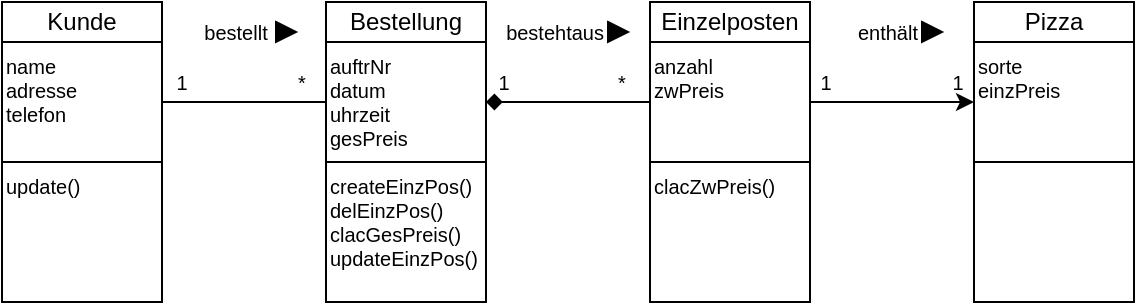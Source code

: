 <mxfile version="12.1.5" type="github" pages="1">
  <diagram id="3hlTTCAlpY8rZREPj6sf" name="Page-1">
    <mxGraphModel dx="667" dy="406" grid="1" gridSize="10" guides="1" tooltips="1" connect="1" arrows="1" fold="1" page="1" pageScale="1" pageWidth="827" pageHeight="1169" math="0" shadow="0">
      <root>
        <mxCell id="0"/>
        <mxCell id="1" parent="0"/>
        <mxCell id="U2_1KhTksli6xUayKsJJ-6" value="Kunde" style="rounded=0;whiteSpace=wrap;html=1;" vertex="1" parent="1">
          <mxGeometry x="70" y="40" width="80" height="20" as="geometry"/>
        </mxCell>
        <mxCell id="U2_1KhTksli6xUayKsJJ-7" value="&lt;div style=&quot;font-size: 10px;&quot;&gt;name&lt;/div&gt;&lt;div style=&quot;font-size: 10px;&quot;&gt;adresse&lt;/div&gt;&lt;div style=&quot;font-size: 10px;&quot; align=&quot;left&quot;&gt;telefon&lt;br style=&quot;font-size: 10px;&quot;&gt;&lt;/div&gt;" style="rounded=0;whiteSpace=wrap;html=1;align=left;verticalAlign=top;fontSize=10;" vertex="1" parent="1">
          <mxGeometry x="70" y="60" width="80" height="60" as="geometry"/>
        </mxCell>
        <mxCell id="U2_1KhTksli6xUayKsJJ-8" value="update()" style="rounded=0;whiteSpace=wrap;html=1;fontSize=10;align=left;verticalAlign=top;" vertex="1" parent="1">
          <mxGeometry x="70" y="120" width="80" height="70" as="geometry"/>
        </mxCell>
        <mxCell id="U2_1KhTksli6xUayKsJJ-10" value="Bestellung" style="rounded=0;whiteSpace=wrap;html=1;" vertex="1" parent="1">
          <mxGeometry x="232" y="40" width="80" height="20" as="geometry"/>
        </mxCell>
        <mxCell id="U2_1KhTksli6xUayKsJJ-11" value="&lt;div style=&quot;font-size: 10px&quot;&gt;auftrNr&lt;/div&gt;&lt;div style=&quot;font-size: 10px&quot;&gt;datum&lt;/div&gt;&lt;div style=&quot;font-size: 10px&quot;&gt;uhrzeit&lt;/div&gt;&lt;div style=&quot;font-size: 10px&quot;&gt;gesPreis&lt;br style=&quot;font-size: 10px&quot;&gt;&lt;/div&gt;" style="rounded=0;whiteSpace=wrap;html=1;align=left;verticalAlign=top;fontSize=10;" vertex="1" parent="1">
          <mxGeometry x="232" y="60" width="80" height="60" as="geometry"/>
        </mxCell>
        <mxCell id="U2_1KhTksli6xUayKsJJ-12" value="&lt;div&gt;createEinzPos()&lt;/div&gt;&lt;div&gt;delEinzPos()&lt;br&gt;&lt;/div&gt;&lt;div&gt;clacGesPreis()&lt;br&gt;&lt;/div&gt;&lt;div&gt;updateEinzPos()&lt;br&gt;&lt;/div&gt;" style="rounded=0;whiteSpace=wrap;html=1;fontSize=10;verticalAlign=top;align=left;" vertex="1" parent="1">
          <mxGeometry x="232" y="120" width="80" height="70" as="geometry"/>
        </mxCell>
        <mxCell id="U2_1KhTksli6xUayKsJJ-13" value="Einzelposten" style="rounded=0;whiteSpace=wrap;html=1;" vertex="1" parent="1">
          <mxGeometry x="394" y="40" width="80" height="20" as="geometry"/>
        </mxCell>
        <mxCell id="U2_1KhTksli6xUayKsJJ-14" value="&lt;div style=&quot;font-size: 10px&quot; align=&quot;left&quot;&gt;&lt;font style=&quot;font-size: 10px&quot;&gt;anzahl&lt;/font&gt;&lt;/div&gt;&lt;div style=&quot;font-size: 10px&quot;&gt;&lt;font style=&quot;font-size: 10px&quot;&gt;zwPreis&lt;br style=&quot;font-size: 10px&quot;&gt;&lt;/font&gt;&lt;/div&gt;" style="rounded=0;whiteSpace=wrap;html=1;fontSize=10;align=left;verticalAlign=top;" vertex="1" parent="1">
          <mxGeometry x="394" y="60" width="80" height="60" as="geometry"/>
        </mxCell>
        <mxCell id="U2_1KhTksli6xUayKsJJ-15" value="clacZwPreis()" style="rounded=0;whiteSpace=wrap;html=1;verticalAlign=top;align=left;fontSize=10;" vertex="1" parent="1">
          <mxGeometry x="394" y="120" width="80" height="70" as="geometry"/>
        </mxCell>
        <mxCell id="U2_1KhTksli6xUayKsJJ-16" value="Pizza" style="rounded=0;whiteSpace=wrap;html=1;" vertex="1" parent="1">
          <mxGeometry x="556" y="40" width="80" height="20" as="geometry"/>
        </mxCell>
        <mxCell id="U2_1KhTksli6xUayKsJJ-17" value="&lt;div style=&quot;font-size: 10px;&quot;&gt;sorte&lt;/div&gt;&lt;div style=&quot;font-size: 10px;&quot;&gt;einzPreis&lt;br style=&quot;font-size: 10px;&quot;&gt;&lt;/div&gt;" style="rounded=0;whiteSpace=wrap;html=1;fontSize=10;align=left;verticalAlign=top;" vertex="1" parent="1">
          <mxGeometry x="556" y="60" width="80" height="60" as="geometry"/>
        </mxCell>
        <mxCell id="U2_1KhTksli6xUayKsJJ-18" value="" style="rounded=0;whiteSpace=wrap;html=1;" vertex="1" parent="1">
          <mxGeometry x="556" y="120" width="80" height="70" as="geometry"/>
        </mxCell>
        <mxCell id="U2_1KhTksli6xUayKsJJ-24" value="" style="endArrow=none;html=1;fontSize=10;exitX=1;exitY=0.5;exitDx=0;exitDy=0;entryX=0;entryY=0.5;entryDx=0;entryDy=0;" edge="1" parent="1" source="U2_1KhTksli6xUayKsJJ-7" target="U2_1KhTksli6xUayKsJJ-11">
          <mxGeometry width="50" height="50" relative="1" as="geometry">
            <mxPoint x="70" y="280" as="sourcePoint"/>
            <mxPoint x="120" y="230" as="targetPoint"/>
          </mxGeometry>
        </mxCell>
        <mxCell id="U2_1KhTksli6xUayKsJJ-28" value="" style="endArrow=none;html=1;fontSize=10;exitX=1;exitY=0.5;exitDx=0;exitDy=0;entryX=0;entryY=0.5;entryDx=0;entryDy=0;startArrow=diamond;startFill=1;" edge="1" parent="1">
          <mxGeometry width="50" height="50" relative="1" as="geometry">
            <mxPoint x="312" y="90" as="sourcePoint"/>
            <mxPoint x="394" y="90" as="targetPoint"/>
          </mxGeometry>
        </mxCell>
        <mxCell id="U2_1KhTksli6xUayKsJJ-30" value="" style="endArrow=classic;html=1;fontSize=10;entryX=0;entryY=0.5;entryDx=0;entryDy=0;" edge="1" parent="1" target="U2_1KhTksli6xUayKsJJ-17">
          <mxGeometry width="50" height="50" relative="1" as="geometry">
            <mxPoint x="474" y="90" as="sourcePoint"/>
            <mxPoint x="544" y="90" as="targetPoint"/>
          </mxGeometry>
        </mxCell>
        <mxCell id="U2_1KhTksli6xUayKsJJ-31" value="1" style="text;html=1;strokeColor=none;fillColor=none;align=center;verticalAlign=middle;whiteSpace=wrap;rounded=0;fontSize=10;" vertex="1" parent="1">
          <mxGeometry x="140" y="70" width="40" height="20" as="geometry"/>
        </mxCell>
        <mxCell id="U2_1KhTksli6xUayKsJJ-32" value="*" style="text;html=1;strokeColor=none;fillColor=none;align=center;verticalAlign=middle;whiteSpace=wrap;rounded=0;fontSize=10;" vertex="1" parent="1">
          <mxGeometry x="200" y="70" width="40" height="20" as="geometry"/>
        </mxCell>
        <mxCell id="U2_1KhTksli6xUayKsJJ-33" value="1" style="text;html=1;strokeColor=none;fillColor=none;align=center;verticalAlign=middle;whiteSpace=wrap;rounded=0;fontSize=10;" vertex="1" parent="1">
          <mxGeometry x="300.5" y="70" width="40" height="20" as="geometry"/>
        </mxCell>
        <mxCell id="U2_1KhTksli6xUayKsJJ-36" value="*" style="text;html=1;strokeColor=none;fillColor=none;align=center;verticalAlign=middle;whiteSpace=wrap;rounded=0;fontSize=10;" vertex="1" parent="1">
          <mxGeometry x="360" y="70" width="40" height="20" as="geometry"/>
        </mxCell>
        <mxCell id="U2_1KhTksli6xUayKsJJ-37" value="1" style="text;html=1;strokeColor=none;fillColor=none;align=center;verticalAlign=middle;whiteSpace=wrap;rounded=0;fontSize=10;" vertex="1" parent="1">
          <mxGeometry x="462" y="70" width="40" height="20" as="geometry"/>
        </mxCell>
        <mxCell id="U2_1KhTksli6xUayKsJJ-39" value="1" style="text;html=1;strokeColor=none;fillColor=none;align=center;verticalAlign=middle;whiteSpace=wrap;rounded=0;fontSize=10;" vertex="1" parent="1">
          <mxGeometry x="528" y="70" width="40" height="20" as="geometry"/>
        </mxCell>
        <mxCell id="U2_1KhTksli6xUayKsJJ-40" value="" style="triangle;whiteSpace=wrap;html=1;fontSize=10;align=left;fillColor=#000000;" vertex="1" parent="1">
          <mxGeometry x="207" y="50" width="10" height="10" as="geometry"/>
        </mxCell>
        <mxCell id="U2_1KhTksli6xUayKsJJ-42" value="bestellt" style="text;html=1;strokeColor=none;fillColor=none;align=center;verticalAlign=middle;whiteSpace=wrap;rounded=0;fontSize=10;" vertex="1" parent="1">
          <mxGeometry x="167" y="45" width="40" height="20" as="geometry"/>
        </mxCell>
        <mxCell id="U2_1KhTksli6xUayKsJJ-43" value="" style="triangle;whiteSpace=wrap;html=1;fontSize=10;align=left;fillColor=#000000;" vertex="1" parent="1">
          <mxGeometry x="373" y="50" width="10" height="10" as="geometry"/>
        </mxCell>
        <mxCell id="U2_1KhTksli6xUayKsJJ-44" value="bestehtaus" style="text;html=1;strokeColor=none;fillColor=none;align=right;verticalAlign=middle;whiteSpace=wrap;rounded=0;fontSize=10;" vertex="1" parent="1">
          <mxGeometry x="333" y="45" width="40" height="20" as="geometry"/>
        </mxCell>
        <mxCell id="U2_1KhTksli6xUayKsJJ-45" value="" style="triangle;whiteSpace=wrap;html=1;fontSize=10;align=left;fillColor=#000000;" vertex="1" parent="1">
          <mxGeometry x="530" y="50" width="10" height="10" as="geometry"/>
        </mxCell>
        <mxCell id="U2_1KhTksli6xUayKsJJ-46" value="enthält" style="text;html=1;strokeColor=none;fillColor=none;align=right;verticalAlign=middle;whiteSpace=wrap;rounded=0;fontSize=10;" vertex="1" parent="1">
          <mxGeometry x="490" y="45" width="40" height="20" as="geometry"/>
        </mxCell>
      </root>
    </mxGraphModel>
  </diagram>
</mxfile>
